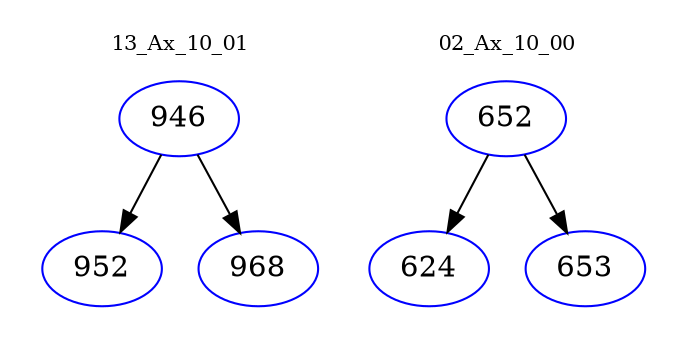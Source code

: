 digraph{
subgraph cluster_0 {
color = white
label = "13_Ax_10_01";
fontsize=10;
T0_946 [label="946", color="blue"]
T0_946 -> T0_952 [color="black"]
T0_952 [label="952", color="blue"]
T0_946 -> T0_968 [color="black"]
T0_968 [label="968", color="blue"]
}
subgraph cluster_1 {
color = white
label = "02_Ax_10_00";
fontsize=10;
T1_652 [label="652", color="blue"]
T1_652 -> T1_624 [color="black"]
T1_624 [label="624", color="blue"]
T1_652 -> T1_653 [color="black"]
T1_653 [label="653", color="blue"]
}
}

